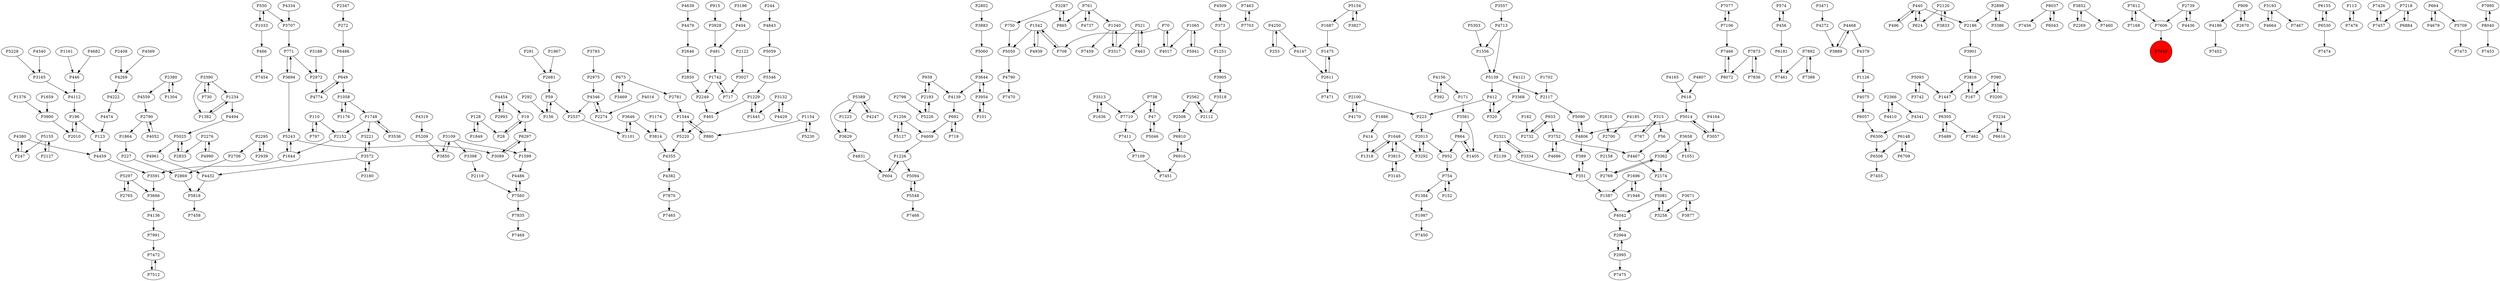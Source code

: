 digraph {
	P19 -> P6297
	P2850 -> P2249
	P7560 -> P7835
	P3572 -> P3180
	P28 -> P19
	P1256 -> P5127
	P3188 -> P2972
	P1542 -> P5050
	P6910 -> P6916
	P7463 -> P7703
	P1687 -> P1475
	P5303 -> P1556
	P2802 -> P3883
	P1234 -> P4494
	P3196 -> P404
	P7077 -> P7106
	P3850 -> P3109
	P3707 -> P771
	P3783 -> P2975
	P939 -> P2193
	P404 -> P491
	P4042 -> P2964
	P7411 -> P7109
	P604 -> P1226
	P574 -> P456
	P4341 -> P6300
	P618 -> P5014
	P196 -> P2010
	P1542 -> P708
	P3954 -> P101
	P5548 -> P5094
	P6297 -> P3089
	P5094 -> P5548
	P3814 -> P4355
	P3905 -> P3518
	P6297 -> P1599
	P2700 -> P2158
	P3572 -> P4432
	P4459 -> P3591
	P3658 -> P3362
	P7892 -> P7388
	P4379 -> P1126
	P2276 -> P4990
	P1033 -> P466
	P5154 -> P1687
	P3258 -> P5081
	P6305 -> P5489
	P750 -> P5050
	P5046 -> P47
	P3362 -> P2769
	P8037 -> P7456
	P253 -> P4250
	P6148 -> P6508
	P3883 -> P5060
	P2295 -> P2939
	P3852 -> P2269
	P754 -> P1384
	P128 -> P28
	P2993 -> P4454
	P440 -> P2186
	P5139 -> P412
	P4843 -> P5059
	P2964 -> P2995
	P761 -> P4737
	P4165 -> P618
	P1251 -> P3905
	P3234 -> P6616
	P2646 -> P2850
	P440 -> P496
	P5297 -> P2765
	P2681 -> P59
	P865 -> P3287
	P7466 -> P8072
	P4713 -> P1556
	P5060 -> P3644
	P414 -> P1318
	P4112 -> P196
	P7873 -> P8072
	P466 -> P7454
	P4410 -> P2366
	P4737 -> P761
	P128 -> P1849
	P6916 -> P6910
	P1174 -> P3814
	P2120 -> P624
	P3317 -> P1340
	P5243 -> P1644
	P649 -> P4774
	P465 -> P5220
	P7606 -> P7449
	P1696 -> P1948
	P2995 -> P7475
	P3644 -> P3954
	P909 -> P4186
	P4052 -> P2790
	P1742 -> P2249
	P7106 -> P7077
	P1864 -> P227
	P1256 -> P4609
	P7870 -> P7465
	P4939 -> P1542
	P915 -> P3928
	P3752 -> P4686
	P3234 -> P7462
	P864 -> P952
	P390 -> P167
	P59 -> P2537
	P2366 -> P4341
	P7812 -> P7168
	P4509 -> P373
	P1644 -> P5243
	P952 -> P754
	P1058 -> P1748
	P5226 -> P2193
	P4380 -> P247
	P3398 -> P2119
	P1544 -> P880
	P272 -> P6486
	P3193 -> P4664
	P101 -> P3954
	P3742 -> P5093
	P5209 -> P3850
	P4147 -> P2611
	P412 -> P223
	P70 -> P4017
	P2274 -> P4346
	P412 -> P320
	P1648 -> P3292
	P5025 -> P2833
	P2975 -> P4346
	P6155 -> P6530
	P3889 -> P4468
	P4432 -> P5818
	P4139 -> P692
	P389 -> P351
	P2765 -> P5297
	P2790 -> P4052
	P1967 -> P2681
	P123 -> P4459
	P708 -> P1542
	P1161 -> P446
	P2139 -> P351
	P3852 -> P7460
	P3646 -> P3814
	P3109 -> P3398
	P1659 -> P3900
	P1748 -> P2152
	P113 -> P7476
	P5155 -> P2127
	P2869 -> P5818
	P1223 -> P3629
	P6305 -> P7462
	P2508 -> P6910
	P3221 -> P3572
	P1849 -> P128
	P4170 -> P2100
	P4454 -> P2993
	P4831 -> P604
	P1234 -> P1382
	P2122 -> P3027
	P649 -> P1058
	P2380 -> P1304
	P7426 -> P7457
	P156 -> P59
	P6508 -> P7455
	P244 -> P4843
	P4319 -> P5209
	P4016 -> P2274
	P2739 -> P4436
	P4164 -> P3057
	P2269 -> P3852
	P1382 -> P1234
	P4017 -> P70
	P2408 -> P4269
	P5059 -> P5346
	P2174 -> P5081
	P4269 -> P4222
	P2898 -> P2186
	P8072 -> P7466
	P1405 -> P864
	P1636 -> P3513
	P771 -> P2972
	P5093 -> P1447
	P2295 -> P2706
	P3200 -> P390
	P390 -> P3200
	P2249 -> P465
	P2898 -> P3386
	P2013 -> P3292
	P291 -> P2681
	P5548 -> P7468
	P4474 -> P123
	P1886 -> P414
	P7892 -> P7461
	P3536 -> P1748
	P70 -> P708
	P440 -> P624
	P315 -> P56
	P2380 -> P4559
	P4961 -> P4432
	P171 -> P3561
	P730 -> P3390
	P3287 -> P865
	P3658 -> P1051
	P1304 -> P2380
	P2127 -> P5155
	P797 -> P110
	P1065 -> P5941
	P5709 -> P7473
	P880 -> P1544
	P2611 -> P1475
	P5389 -> P1223
	P5818 -> P7458
	P5081 -> P4042
	P4185 -> P2700
	P738 -> P7710
	P4186 -> P7452
	P771 -> P3694
	P4679 -> P664
	P392 -> P4156
	P624 -> P440
	P1447 -> P6305
	P1340 -> P3317
	P8037 -> P6043
	P4609 -> P1226
	P7812 -> P7606
	P5228 -> P3165
	P3334 -> P2321
	P5154 -> P3827
	P2120 -> P3833
	P1587 -> P4042
	P6486 -> P649
	P4990 -> P2276
	P1445 -> P1229
	P3109 -> P3850
	P247 -> P4380
	P2562 -> P2508
	P2739 -> P7606
	P3132 -> P4429
	P4436 -> P2739
	P4346 -> P2537
	P1226 -> P5094
	P3386 -> P2898
	P909 -> P2670
	P3666 -> P4136
	P3816 -> P167
	P7168 -> P7812
	P6043 -> P8037
	P550 -> P1033
	P3954 -> P3644
	P2010 -> P196
	P673 -> P3469
	P6530 -> P7474
	P3833 -> P2120
	P3193 -> P7467
	P2013 -> P952
	P3928 -> P491
	P351 -> P1587
	P4686 -> P3752
	P7512 -> P7472
	P3471 -> P4272
	P3390 -> P730
	P1058 -> P1176
	P4559 -> P2790
	P4713 -> P5139
	P2100 -> P4170
	P463 -> P521
	P292 -> P156
	P1742 -> P717
	P1154 -> P5230
	P1318 -> P1648
	P4429 -> P3132
	P521 -> P3317
	P1229 -> P1445
	P4774 -> P649
	P196 -> P123
	P56 -> P4467
	P3694 -> P5243
	P2366 -> P4410
	P4454 -> P19
	P7457 -> P7426
	P3469 -> P673
	P4136 -> P7991
	P761 -> P1340
	P4479 -> P2646
	P5346 -> P1229
	P3362 -> P2174
	P5230 -> P1154
	P4334 -> P3707
	P7218 -> P6884
	P2833 -> P5025
	P6148 -> P6709
	P3815 -> P1648
	P6884 -> P7218
	P2939 -> P2295
	P3827 -> P5154
	P1748 -> P3536
	P7560 -> P4486
	P3877 -> P3671
	P1556 -> P5139
	P3145 -> P3815
	P5127 -> P1256
	P3368 -> P320
	P864 -> P1405
	P1101 -> P3646
	P1599 -> P4486
	P3089 -> P6297
	P4247 -> P5389
	P3165 -> P4112
	P5025 -> P4961
	P933 -> P2732
	P7109 -> P7451
	P496 -> P440
	P7995 -> P8040
	P2193 -> P939
	P4222 -> P4474
	P7472 -> P7512
	P1648 -> P1318
	P7991 -> P7472
	P373 -> P1251
	P3752 -> P4467
	P3557 -> P4713
	P1126 -> P4075
	P1176 -> P1058
	P320 -> P412
	P1748 -> P3221
	P4468 -> P4379
	P5297 -> P3666
	P6916 -> P7451
	P4382 -> P7870
	P1226 -> P604
	P2562 -> P2112
	P5489 -> P6305
	P3109 -> P1599
	P3671 -> P3258
	P19 -> P28
	P4790 -> P7470
	P7218 -> P7457
	P4682 -> P446
	P3027 -> P717
	P3816 -> P1447
	P2537 -> P1101
	P315 -> P767
	P7836 -> P7873
	P2798 -> P5226
	P59 -> P156
	P152 -> P754
	P3180 -> P3572
	P2769 -> P3362
	P3513 -> P7710
	P4250 -> P4147
	P456 -> P6181
	P4806 -> P389
	P1475 -> P2611
	P2158 -> P2769
	P1033 -> P550
	P456 -> P574
	P5014 -> P4806
	P3815 -> P3145
	P110 -> P2152
	P4494 -> P5025
	P939 -> P4139
	P692 -> P719
	P4272 -> P3889
	P6709 -> P6148
	P8040 -> P7995
	P738 -> P47
	P5081 -> P3258
	P4156 -> P392
	P2810 -> P2700
	P167 -> P3816
	P1065 -> P4017
	P3287 -> P750
	P3694 -> P771
	P3561 -> P1405
	P3057 -> P5014
	P8040 -> P7453
	P1154 -> P880
	P1542 -> P4939
	P2781 -> P1544
	P2706 -> P2869
	P2972 -> P4774
	P2611 -> P7471
	P4468 -> P3889
	P3518 -> P2112
	P692 -> P4609
	P7106 -> P7466
	P3644 -> P4139
	P491 -> P1742
	P3901 -> P3816
	P5389 -> P4247
	P2670 -> P909
	P1340 -> P7459
	P5389 -> P3629
	P5093 -> P3742
	P5014 -> P3057
	P3561 -> P864
	P446 -> P4112
	P110 -> P797
	P5139 -> P2117
	P2100 -> P223
	P1648 -> P3815
	P2112 -> P2562
	P2732 -> P933
	P754 -> P152
	P1644 -> P3591
	P4806 -> P5090
	P4121 -> P3368
	P3132 -> P1445
	P1376 -> P3900
	P1948 -> P1696
	P7835 -> P7469
	P5090 -> P4806
	P2193 -> P5226
	P7710 -> P7411
	P6300 -> P6508
	P6530 -> P6155
	P3629 -> P4831
	P4569 -> P4269
	P2276 -> P2833
	P47 -> P5046
	P227 -> P2869
	P2321 -> P3334
	P1987 -> P7450
	P4250 -> P253
	P1051 -> P3658
	P5941 -> P1065
	P223 -> P2013
	P3292 -> P2013
	P4075 -> P6057
	P2790 -> P1864
	P2995 -> P2964
	P2347 -> P272
	P4639 -> P4479
	P182 -> P2732
	P2119 -> P7560
	P3390 -> P1234
	P5050 -> P4790
	P1544 -> P5220
	P1702 -> P2117
	P47 -> P738
	P4380 -> P4459
	P1696 -> P1587
	P719 -> P692
	P673 -> P2781
	P4807 -> P618
	P3513 -> P1636
	P4355 -> P4382
	P7476 -> P113
	P5220 -> P4355
	P664 -> P5709
	P2152 -> P1644
	P521 -> P463
	P4664 -> P3193
	P3900 -> P2010
	P4346 -> P2274
	P1229 -> P465
	P3671 -> P3877
	P4156 -> P171
	P7703 -> P7463
	P3390 -> P1382
	P3646 -> P1101
	P6057 -> P6300
	P933 -> P3752
	P2117 -> P5090
	P1384 -> P1987
	P550 -> P3707
	P6616 -> P3234
	P767 -> P315
	P2186 -> P3901
	P664 -> P4679
	P5243 -> P3089
	P351 -> P389
	P717 -> P1742
	P3572 -> P3221
	P761 -> P865
	P6181 -> P7461
	P5155 -> P247
	P3591 -> P3666
	P7388 -> P7892
	P4486 -> P7560
	P4540 -> P3165
	P4467 -> P2174
	P7873 -> P7836
	P2321 -> P2139
	P7449 [shape=circle]
	P7449 [style=filled]
	P7449 [fillcolor=red]
}